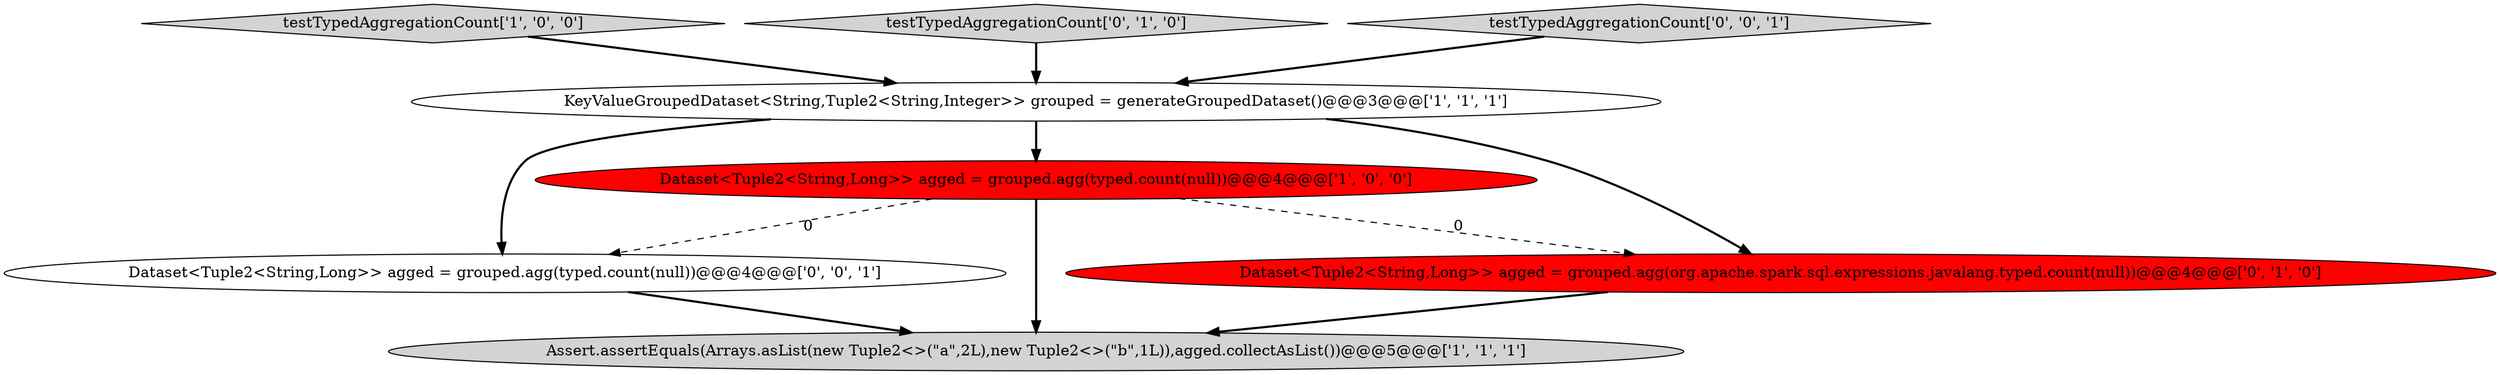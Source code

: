 digraph {
2 [style = filled, label = "Dataset<Tuple2<String,Long>> agged = grouped.agg(typed.count(null))@@@4@@@['1', '0', '0']", fillcolor = red, shape = ellipse image = "AAA1AAABBB1BBB"];
4 [style = filled, label = "Dataset<Tuple2<String,Long>> agged = grouped.agg(org.apache.spark.sql.expressions.javalang.typed.count(null))@@@4@@@['0', '1', '0']", fillcolor = red, shape = ellipse image = "AAA1AAABBB2BBB"];
1 [style = filled, label = "testTypedAggregationCount['1', '0', '0']", fillcolor = lightgray, shape = diamond image = "AAA0AAABBB1BBB"];
6 [style = filled, label = "Dataset<Tuple2<String,Long>> agged = grouped.agg(typed.count(null))@@@4@@@['0', '0', '1']", fillcolor = white, shape = ellipse image = "AAA0AAABBB3BBB"];
5 [style = filled, label = "testTypedAggregationCount['0', '1', '0']", fillcolor = lightgray, shape = diamond image = "AAA0AAABBB2BBB"];
7 [style = filled, label = "testTypedAggregationCount['0', '0', '1']", fillcolor = lightgray, shape = diamond image = "AAA0AAABBB3BBB"];
0 [style = filled, label = "KeyValueGroupedDataset<String,Tuple2<String,Integer>> grouped = generateGroupedDataset()@@@3@@@['1', '1', '1']", fillcolor = white, shape = ellipse image = "AAA0AAABBB1BBB"];
3 [style = filled, label = "Assert.assertEquals(Arrays.asList(new Tuple2<>(\"a\",2L),new Tuple2<>(\"b\",1L)),agged.collectAsList())@@@5@@@['1', '1', '1']", fillcolor = lightgray, shape = ellipse image = "AAA0AAABBB1BBB"];
6->3 [style = bold, label=""];
4->3 [style = bold, label=""];
2->4 [style = dashed, label="0"];
7->0 [style = bold, label=""];
1->0 [style = bold, label=""];
5->0 [style = bold, label=""];
0->4 [style = bold, label=""];
0->6 [style = bold, label=""];
2->3 [style = bold, label=""];
0->2 [style = bold, label=""];
2->6 [style = dashed, label="0"];
}
